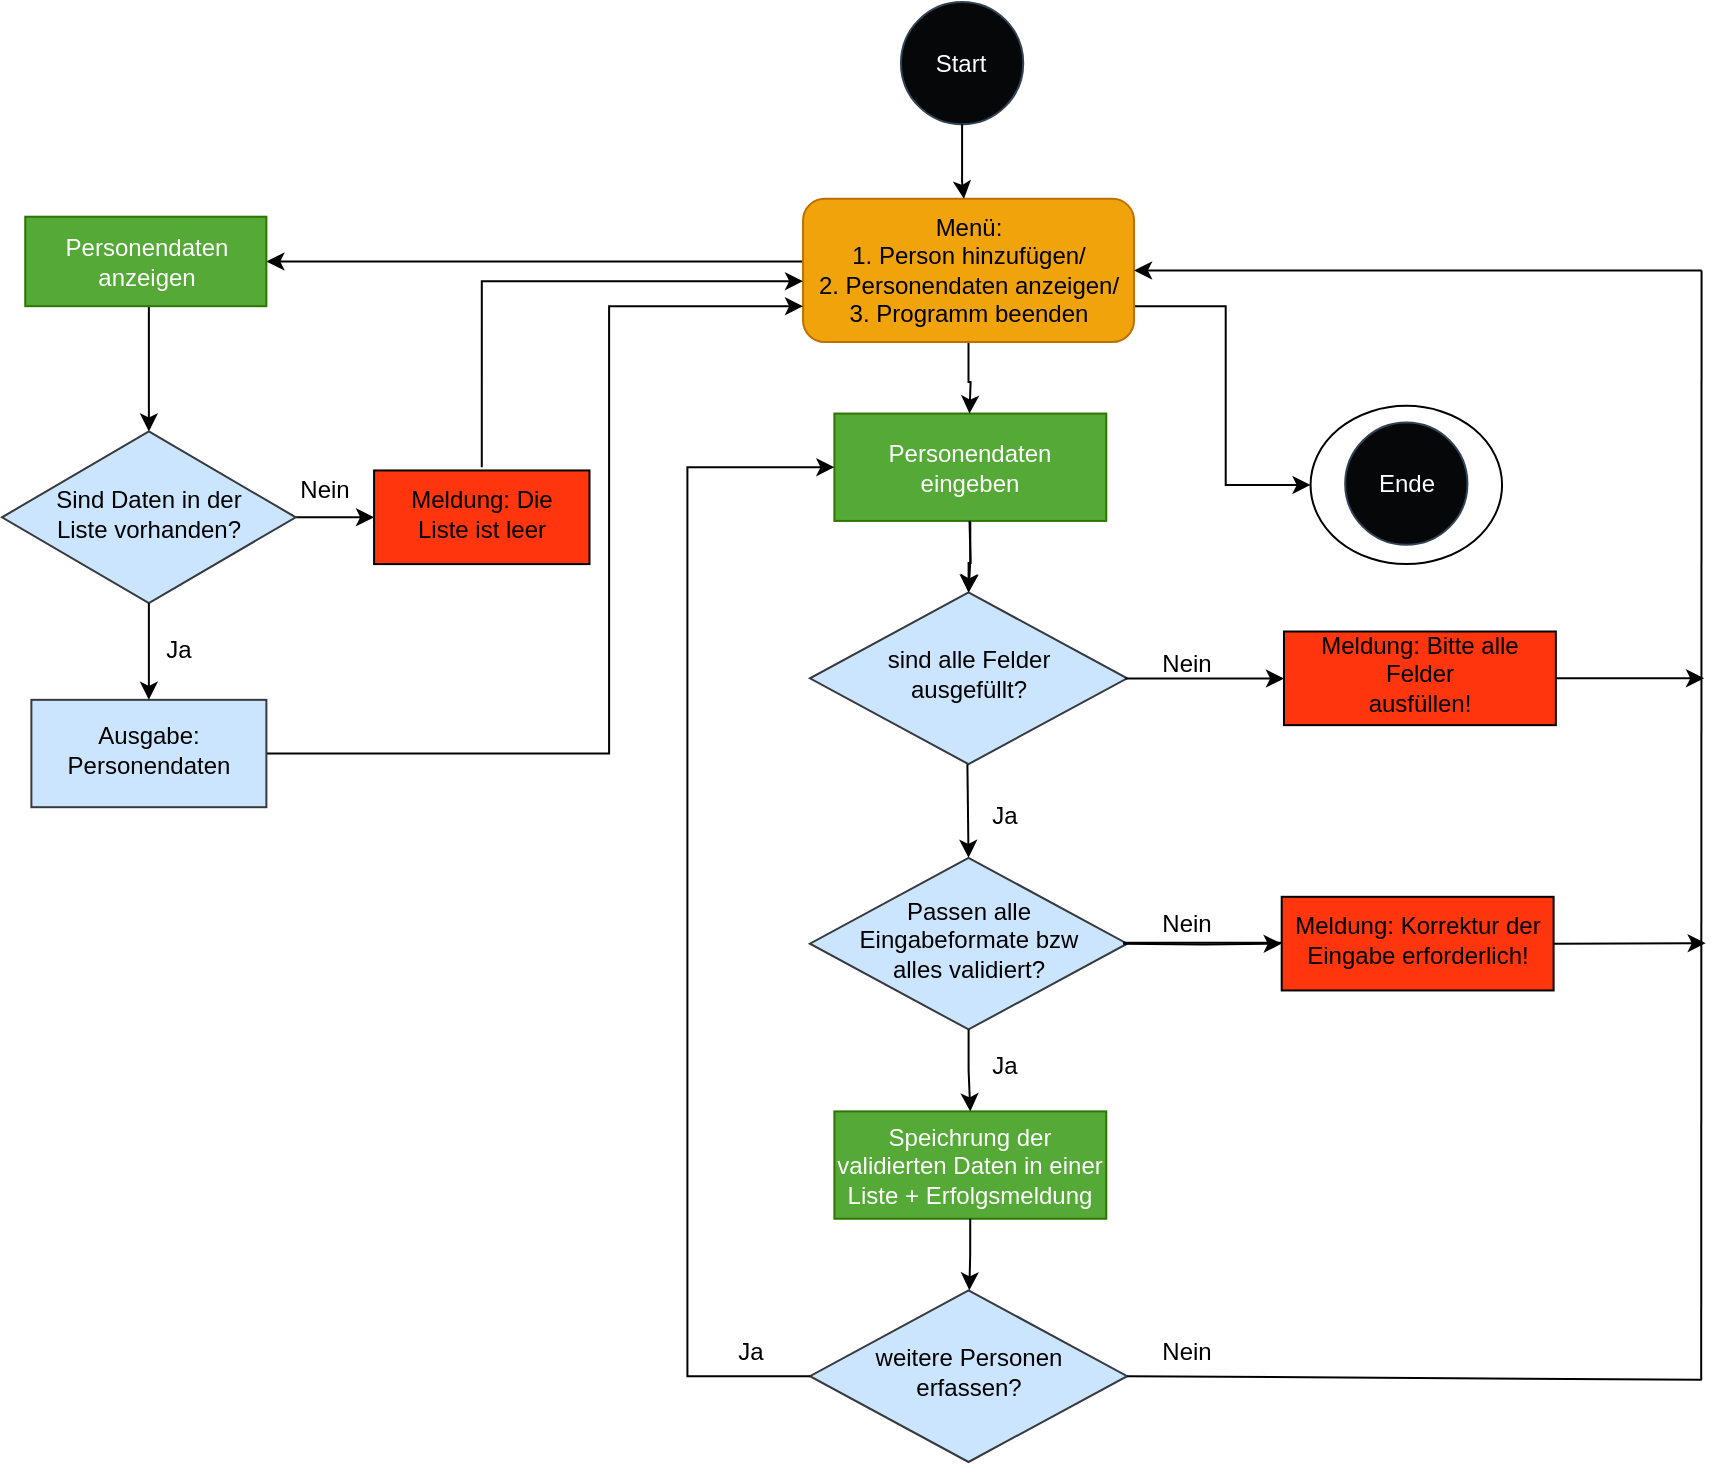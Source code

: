<mxfile version="19.0.1" type="device"><diagram name="Page-1" id="74e2e168-ea6b-b213-b513-2b3c1d86103e"><mxGraphModel dx="1422" dy="857" grid="1" gridSize="10" guides="1" tooltips="1" connect="1" arrows="1" fold="1" page="1" pageScale="1" pageWidth="1169" pageHeight="827" background="none" math="0" shadow="0"><root><mxCell id="0"/><mxCell id="1" parent="0"/><mxCell id="rUzNbznAXvzSnK_RPOBB-1" value="Ende" style="ellipse;whiteSpace=wrap;html=1;aspect=fixed;fillColor=#060708;fontColor=#ffffff;strokeColor=#314354;fontSize=12;container=0;rounded=0;" vertex="1" parent="1"><mxGeometry x="824.591" y="270.277" width="61.127" height="61.127" as="geometry"/></mxCell><mxCell id="rUzNbznAXvzSnK_RPOBB-2" value="" style="ellipse;whiteSpace=wrap;html=1;rounded=0;shadow=0;strokeWidth=1;spacing=6;spacingTop=-4;fillColor=none;fontSize=12;container=0;" vertex="1" parent="1"><mxGeometry x="807.281" y="261.936" width="95.756" height="79.106" as="geometry"/></mxCell><mxCell id="rUzNbznAXvzSnK_RPOBB-5" value="sind alle Felder&lt;br style=&quot;font-size: 12px;&quot;&gt;ausgefüllt?" style="rhombus;whiteSpace=wrap;html=1;shadow=0;fontFamily=Helvetica;fontSize=12;align=center;strokeWidth=1;spacing=6;spacingTop=-4;fillColor=#cce5ff;strokeColor=#36393d;container=0;rounded=0;" vertex="1" parent="1"><mxGeometry x="556.963" y="355.243" width="158.608" height="85.838" as="geometry"/></mxCell><mxCell id="rUzNbznAXvzSnK_RPOBB-63" value="" style="edgeStyle=orthogonalEdgeStyle;rounded=0;orthogonalLoop=1;jettySize=auto;html=1;" edge="1" parent="1" source="rUzNbznAXvzSnK_RPOBB-7" target="rUzNbznAXvzSnK_RPOBB-5"><mxGeometry relative="1" as="geometry"/></mxCell><mxCell id="rUzNbznAXvzSnK_RPOBB-7" value="Personendaten eingeben" style="rounded=0;whiteSpace=wrap;html=1;fontSize=12;glass=0;strokeWidth=1;shadow=0;fillColor=#55A936;fontColor=#ffffff;strokeColor=#2D7600;container=0;" vertex="1" parent="1"><mxGeometry x="569.192" y="265.773" width="135.947" height="53.68" as="geometry"/></mxCell><mxCell id="rUzNbznAXvzSnK_RPOBB-9" value="Start" style="ellipse;whiteSpace=wrap;html=1;aspect=fixed;fillColor=#060708;fontColor=#ffffff;strokeColor=#314354;fontSize=12;container=0;rounded=0;" vertex="1" parent="1"><mxGeometry x="602.485" y="60" width="61.127" height="61.127" as="geometry"/></mxCell><mxCell id="rUzNbznAXvzSnK_RPOBB-10" value="" style="endArrow=classic;html=1;rounded=0;fontSize=12;" edge="1" parent="1"><mxGeometry relative="1" as="geometry"><mxPoint x="635.7" y="441.082" as="sourcePoint"/><mxPoint x="636.267" y="487.903" as="targetPoint"/></mxGeometry></mxCell><mxCell id="rUzNbznAXvzSnK_RPOBB-12" value="Meldung: Bitte alle Felder&lt;br style=&quot;font-size: 12px;&quot;&gt;ausfüllen!" style="rounded=0;whiteSpace=wrap;html=1;shadow=0;strokeWidth=1;spacing=6;spacingTop=-4;fillColor=#FF350D;fontSize=12;container=0;" vertex="1" parent="1"><mxGeometry x="793.983" y="374.752" width="135.95" height="46.821" as="geometry"/></mxCell><mxCell id="rUzNbznAXvzSnK_RPOBB-13" value="Passen alle &lt;br&gt;Eingabeformate bzw &lt;br&gt;alles validiert?" style="rhombus;whiteSpace=wrap;html=1;shadow=0;fontFamily=Helvetica;fontSize=12;align=center;strokeWidth=1;spacing=6;spacingTop=-4;fillColor=#cce5ff;strokeColor=#36393d;container=0;rounded=0;" vertex="1" parent="1"><mxGeometry x="556.963" y="487.903" width="158.608" height="85.838" as="geometry"/></mxCell><mxCell id="rUzNbznAXvzSnK_RPOBB-16" value="" style="edgeStyle=orthogonalEdgeStyle;rounded=0;orthogonalLoop=1;jettySize=auto;html=1;fontSize=12;" edge="1" parent="1" target="rUzNbznAXvzSnK_RPOBB-19"><mxGeometry relative="1" as="geometry"><mxPoint x="713.553" y="530.822" as="sourcePoint"/></mxGeometry></mxCell><mxCell id="rUzNbznAXvzSnK_RPOBB-17" value="" style="endArrow=classic;html=1;rounded=0;fontSize=12;" edge="1" parent="1"><mxGeometry relative="1" as="geometry"><mxPoint x="713.553" y="530.432" as="sourcePoint"/><mxPoint x="826.845" y="530.432" as="targetPoint"/></mxGeometry></mxCell><mxCell id="rUzNbznAXvzSnK_RPOBB-19" value="Meldung: Korrektur der Eingabe erforderlich!" style="rounded=0;whiteSpace=wrap;html=1;shadow=0;strokeWidth=1;spacing=6;spacingTop=-4;fillColor=#FF350D;fontSize=12;container=0;" vertex="1" parent="1"><mxGeometry x="792.857" y="507.411" width="135.95" height="46.821" as="geometry"/></mxCell><mxCell id="rUzNbznAXvzSnK_RPOBB-31" value="" style="endArrow=classic;html=1;rounded=0;fontSize=12;exitX=1;exitY=0.5;exitDx=0;exitDy=0;" edge="1" parent="1" source="rUzNbznAXvzSnK_RPOBB-12"><mxGeometry relative="1" as="geometry"><mxPoint x="936.329" y="398.184" as="sourcePoint"/><mxPoint x="1004.052" y="398.163" as="targetPoint"/></mxGeometry></mxCell><mxCell id="rUzNbznAXvzSnK_RPOBB-33" value="" style="endArrow=classic;html=1;rounded=0;fontSize=12;exitX=1;exitY=0.5;exitDx=0;exitDy=0;" edge="1" parent="1" source="rUzNbznAXvzSnK_RPOBB-19"><mxGeometry relative="1" as="geometry"><mxPoint x="887.369" y="530.822" as="sourcePoint"/><mxPoint x="1004.87" y="530.595" as="targetPoint"/></mxGeometry></mxCell><mxCell id="rUzNbznAXvzSnK_RPOBB-42" value="" style="edgeStyle=orthogonalEdgeStyle;rounded=0;orthogonalLoop=1;jettySize=auto;html=1;fontSize=12;" edge="1" parent="1"><mxGeometry relative="1" as="geometry"><mxPoint x="714.699" y="398.277" as="sourcePoint"/><mxPoint x="794.003" y="398.291" as="targetPoint"/></mxGeometry></mxCell><mxCell id="rUzNbznAXvzSnK_RPOBB-57" value="" style="edgeStyle=orthogonalEdgeStyle;rounded=0;orthogonalLoop=1;jettySize=auto;html=1;" edge="1" parent="1" source="rUzNbznAXvzSnK_RPOBB-45"><mxGeometry relative="1" as="geometry"><mxPoint x="285.192" y="189.727" as="targetPoint"/><Array as="points"><mxPoint x="534.873" y="189.727"/><mxPoint x="534.873" y="189.727"/></Array></mxGeometry></mxCell><mxCell id="rUzNbznAXvzSnK_RPOBB-59" value="" style="edgeStyle=orthogonalEdgeStyle;rounded=0;orthogonalLoop=1;jettySize=auto;html=1;" edge="1" parent="1" source="rUzNbznAXvzSnK_RPOBB-45"><mxGeometry relative="1" as="geometry"><mxPoint x="636.754" y="265.773" as="targetPoint"/></mxGeometry></mxCell><mxCell id="rUzNbznAXvzSnK_RPOBB-122" style="edgeStyle=orthogonalEdgeStyle;rounded=0;orthogonalLoop=1;jettySize=auto;html=1;entryX=0;entryY=0.5;entryDx=0;entryDy=0;" edge="1" parent="1" source="rUzNbznAXvzSnK_RPOBB-45" target="rUzNbznAXvzSnK_RPOBB-2"><mxGeometry relative="1" as="geometry"><Array as="points"><mxPoint x="764.848" y="212.093"/><mxPoint x="764.848" y="301.56"/></Array></mxGeometry></mxCell><mxCell id="rUzNbznAXvzSnK_RPOBB-45" value="Menü:&lt;br&gt;1. Person hinzufügen/ &lt;br&gt;2. Personendaten anzeigen/&lt;br&gt;3. Programm beenden" style="rounded=1;whiteSpace=wrap;html=1;fillColor=#f0a30a;strokeColor=#BD7000;fontColor=#000000;" vertex="1" parent="1"><mxGeometry x="553.526" y="158.413" width="165.488" height="71.573" as="geometry"/></mxCell><mxCell id="rUzNbznAXvzSnK_RPOBB-46" value="" style="edgeStyle=orthogonalEdgeStyle;rounded=0;orthogonalLoop=1;jettySize=auto;html=1;" edge="1" parent="1" source="rUzNbznAXvzSnK_RPOBB-9" target="rUzNbznAXvzSnK_RPOBB-45"><mxGeometry relative="1" as="geometry"><Array as="points"><mxPoint x="634" y="150"/><mxPoint x="634" y="150"/></Array></mxGeometry></mxCell><mxCell id="rUzNbznAXvzSnK_RPOBB-87" value="" style="edgeStyle=orthogonalEdgeStyle;rounded=0;orthogonalLoop=1;jettySize=auto;html=1;" edge="1" parent="1"><mxGeometry relative="1" as="geometry"><mxPoint x="226.442" y="212.093" as="sourcePoint"/><mxPoint x="226.442" y="274.727" as="targetPoint"/></mxGeometry></mxCell><mxCell id="rUzNbznAXvzSnK_RPOBB-62" value="" style="edgeStyle=orthogonalEdgeStyle;rounded=0;orthogonalLoop=1;jettySize=auto;html=1;" edge="1" parent="1" target="rUzNbznAXvzSnK_RPOBB-5"><mxGeometry relative="1" as="geometry"><mxPoint x="636.754" y="319.453" as="sourcePoint"/></mxGeometry></mxCell><mxCell id="rUzNbznAXvzSnK_RPOBB-64" value="Speichrung der validierten Daten in einer Liste + Erfolgsmeldung" style="rounded=0;whiteSpace=wrap;html=1;fontSize=12;glass=0;strokeWidth=1;shadow=0;fillColor=#55A936;fontColor=#ffffff;strokeColor=#2D7600;container=0;" vertex="1" parent="1"><mxGeometry x="569.192" y="614.693" width="135.947" height="53.68" as="geometry"/></mxCell><mxCell id="rUzNbznAXvzSnK_RPOBB-115" value="" style="edgeStyle=orthogonalEdgeStyle;rounded=0;orthogonalLoop=1;jettySize=auto;html=1;" edge="1" parent="1" source="rUzNbznAXvzSnK_RPOBB-13" target="rUzNbznAXvzSnK_RPOBB-64"><mxGeometry relative="1" as="geometry"/></mxCell><mxCell id="rUzNbznAXvzSnK_RPOBB-69" value="" style="edgeStyle=orthogonalEdgeStyle;rounded=0;orthogonalLoop=1;jettySize=auto;html=1;" edge="1" parent="1"><mxGeometry relative="1" as="geometry"><mxPoint x="637.117" y="668.346" as="sourcePoint"/><mxPoint x="636.676" y="704.162" as="targetPoint"/><Array as="points"><mxPoint x="637.166" y="686.267"/><mxPoint x="637.166" y="686.267"/></Array></mxGeometry></mxCell><mxCell id="rUzNbznAXvzSnK_RPOBB-71" value="weitere Personen &lt;br&gt;erfassen?" style="rhombus;whiteSpace=wrap;html=1;shadow=0;fontFamily=Helvetica;fontSize=12;align=center;strokeWidth=1;spacing=6;spacingTop=-4;fillColor=#cce5ff;strokeColor=#36393d;container=0;rounded=0;" vertex="1" parent="1"><mxGeometry x="556.963" y="704.162" width="158.608" height="85.838" as="geometry"/></mxCell><mxCell id="rUzNbznAXvzSnK_RPOBB-80" value="" style="edgeStyle=elbowEdgeStyle;elbow=horizontal;endArrow=classic;html=1;rounded=0;exitX=0;exitY=0.5;exitDx=0;exitDy=0;entryX=0;entryY=0.5;entryDx=0;entryDy=0;" edge="1" parent="1" source="rUzNbznAXvzSnK_RPOBB-71" target="rUzNbznAXvzSnK_RPOBB-7"><mxGeometry width="50" height="50" relative="1" as="geometry"><mxPoint x="451.203" y="811.52" as="sourcePoint"/><mxPoint x="564.248" y="292.613" as="targetPoint"/><Array as="points"><mxPoint x="495.706" y="641.533"/><mxPoint x="515.29" y="221.04"/><mxPoint x="476.123" y="256.827"/><mxPoint x="476.123" y="417.867"/><mxPoint x="544.664" y="229.987"/><mxPoint x="505.498" y="382.08"/><mxPoint x="515.29" y="337.347"/></Array></mxGeometry></mxCell><mxCell id="rUzNbznAXvzSnK_RPOBB-83" value="Ja" style="text;html=1;strokeColor=none;fillColor=none;align=center;verticalAlign=middle;whiteSpace=wrap;rounded=0;" vertex="1" parent="1"><mxGeometry x="498.213" y="722.053" width="58.75" height="26.84" as="geometry"/></mxCell><mxCell id="rUzNbznAXvzSnK_RPOBB-93" value="" style="edgeStyle=orthogonalEdgeStyle;rounded=0;orthogonalLoop=1;jettySize=auto;html=1;" edge="1" parent="1" source="rUzNbznAXvzSnK_RPOBB-88"><mxGeometry relative="1" as="geometry"><mxPoint x="339.036" y="317.664" as="targetPoint"/></mxGeometry></mxCell><mxCell id="rUzNbznAXvzSnK_RPOBB-88" value="Sind Daten in der&lt;br&gt;Liste vorhanden?" style="rhombus;whiteSpace=wrap;html=1;shadow=0;fontFamily=Helvetica;fontSize=12;align=center;strokeWidth=1;spacing=6;spacingTop=-4;fillColor=#cce5ff;strokeColor=#36393d;container=0;rounded=0;" vertex="1" parent="1"><mxGeometry x="153" y="274.72" width="146.874" height="85.834" as="geometry"/></mxCell><mxCell id="rUzNbznAXvzSnK_RPOBB-120" style="edgeStyle=orthogonalEdgeStyle;rounded=0;orthogonalLoop=1;jettySize=auto;html=1;entryX=0;entryY=0.75;entryDx=0;entryDy=0;" edge="1" parent="1" source="rUzNbznAXvzSnK_RPOBB-90" target="rUzNbznAXvzSnK_RPOBB-45"><mxGeometry relative="1" as="geometry"><mxPoint x="466.331" y="212.093" as="targetPoint"/><Array as="points"><mxPoint x="456.54" y="435.76"/><mxPoint x="456.54" y="212.093"/></Array></mxGeometry></mxCell><mxCell id="rUzNbznAXvzSnK_RPOBB-90" value="Ausgabe: Personendaten" style="whiteSpace=wrap;html=1;fillColor=#cce5ff;strokeColor=#36393d;shadow=0;strokeWidth=1;spacing=6;spacingTop=-4;rounded=0;" vertex="1" parent="1"><mxGeometry x="167.689" y="408.921" width="117.499" height="53.68" as="geometry"/></mxCell><mxCell id="rUzNbznAXvzSnK_RPOBB-91" value="" style="edgeStyle=orthogonalEdgeStyle;rounded=0;orthogonalLoop=1;jettySize=auto;html=1;" edge="1" parent="1" source="rUzNbznAXvzSnK_RPOBB-88" target="rUzNbznAXvzSnK_RPOBB-90"><mxGeometry relative="1" as="geometry"/></mxCell><mxCell id="rUzNbznAXvzSnK_RPOBB-94" value="Ja" style="text;html=1;strokeColor=none;fillColor=none;align=center;verticalAlign=middle;whiteSpace=wrap;rounded=0;" vertex="1" parent="1"><mxGeometry x="211.75" y="371.049" width="58.75" height="26.84" as="geometry"/></mxCell><mxCell id="rUzNbznAXvzSnK_RPOBB-95" value="Nein" style="text;html=1;strokeColor=none;fillColor=none;align=center;verticalAlign=middle;whiteSpace=wrap;rounded=0;" vertex="1" parent="1"><mxGeometry x="285.197" y="290.806" width="58.75" height="26.84" as="geometry"/></mxCell><mxCell id="rUzNbznAXvzSnK_RPOBB-97" style="edgeStyle=orthogonalEdgeStyle;rounded=0;orthogonalLoop=1;jettySize=auto;html=1;entryX=0;entryY=0.5;entryDx=0;entryDy=0;" edge="1" parent="1"><mxGeometry relative="1" as="geometry"><mxPoint x="392.894" y="292.613" as="sourcePoint"/><mxPoint x="553.526" y="199.568" as="targetPoint"/><Array as="points"><mxPoint x="392.894" y="199.568"/></Array></mxGeometry></mxCell><mxCell id="rUzNbznAXvzSnK_RPOBB-96" value="Meldung: Die Liste ist leer" style="rounded=0;whiteSpace=wrap;html=1;shadow=0;strokeWidth=1;spacing=6;spacingTop=-4;fillColor=#FF350D;fontSize=12;container=0;" vertex="1" parent="1"><mxGeometry x="339.041" y="294.224" width="107.708" height="46.818" as="geometry"/></mxCell><mxCell id="rUzNbznAXvzSnK_RPOBB-102" value="" style="endArrow=none;html=1;rounded=0;exitX=1;exitY=0.5;exitDx=0;exitDy=0;" edge="1" parent="1" source="rUzNbznAXvzSnK_RPOBB-71"><mxGeometry width="50" height="50" relative="1" as="geometry"><mxPoint x="713.609" y="747.104" as="sourcePoint"/><mxPoint x="1002.912" y="748.893" as="targetPoint"/></mxGeometry></mxCell><mxCell id="rUzNbznAXvzSnK_RPOBB-109" value="" style="endArrow=none;html=1;rounded=0;" edge="1" parent="1"><mxGeometry width="50" height="50" relative="1" as="geometry"><mxPoint x="1002.598" y="748.893" as="sourcePoint"/><mxPoint x="1002.784" y="194.2" as="targetPoint"/></mxGeometry></mxCell><mxCell id="rUzNbznAXvzSnK_RPOBB-110" value="" style="endArrow=classic;html=1;rounded=0;entryX=1;entryY=0.5;entryDx=0;entryDy=0;" edge="1" parent="1" target="rUzNbznAXvzSnK_RPOBB-45"><mxGeometry width="50" height="50" relative="1" as="geometry"><mxPoint x="1002.784" y="194.2" as="sourcePoint"/><mxPoint x="720.913" y="212.093" as="targetPoint"/><Array as="points"><mxPoint x="879.41" y="194.2"/><mxPoint x="830.452" y="194.2"/></Array></mxGeometry></mxCell><mxCell id="rUzNbznAXvzSnK_RPOBB-111" value="Nein" style="text;html=1;strokeColor=none;fillColor=none;align=center;verticalAlign=middle;whiteSpace=wrap;rounded=0;" vertex="1" parent="1"><mxGeometry x="715.567" y="722.053" width="58.75" height="26.84" as="geometry"/></mxCell><mxCell id="rUzNbznAXvzSnK_RPOBB-112" value="Nein" style="text;html=1;strokeColor=none;fillColor=none;align=center;verticalAlign=middle;whiteSpace=wrap;rounded=0;" vertex="1" parent="1"><mxGeometry x="715.567" y="507.414" width="58.75" height="26.84" as="geometry"/></mxCell><mxCell id="rUzNbznAXvzSnK_RPOBB-113" value="Nein" style="text;html=1;strokeColor=none;fillColor=none;align=center;verticalAlign=middle;whiteSpace=wrap;rounded=0;" vertex="1" parent="1"><mxGeometry x="715.567" y="377.607" width="58.75" height="26.84" as="geometry"/></mxCell><mxCell id="rUzNbznAXvzSnK_RPOBB-118" value="Ja" style="text;html=1;strokeColor=none;fillColor=none;align=center;verticalAlign=middle;whiteSpace=wrap;rounded=0;" vertex="1" parent="1"><mxGeometry x="624.985" y="578.907" width="58.75" height="26.84" as="geometry"/></mxCell><mxCell id="rUzNbznAXvzSnK_RPOBB-119" value="Ja" style="text;html=1;strokeColor=none;fillColor=none;align=center;verticalAlign=middle;whiteSpace=wrap;rounded=0;" vertex="1" parent="1"><mxGeometry x="624.985" y="453.653" width="58.75" height="26.84" as="geometry"/></mxCell><mxCell id="rUzNbznAXvzSnK_RPOBB-123" value="Personendaten anzeigen" style="rounded=0;whiteSpace=wrap;html=1;fontSize=12;glass=0;strokeWidth=1;shadow=0;fillColor=#55A936;fontColor=#ffffff;strokeColor=#2D7600;container=0;" vertex="1" parent="1"><mxGeometry x="164.623" y="167.36" width="120.564" height="44.733" as="geometry"/></mxCell></root></mxGraphModel></diagram></mxfile>
